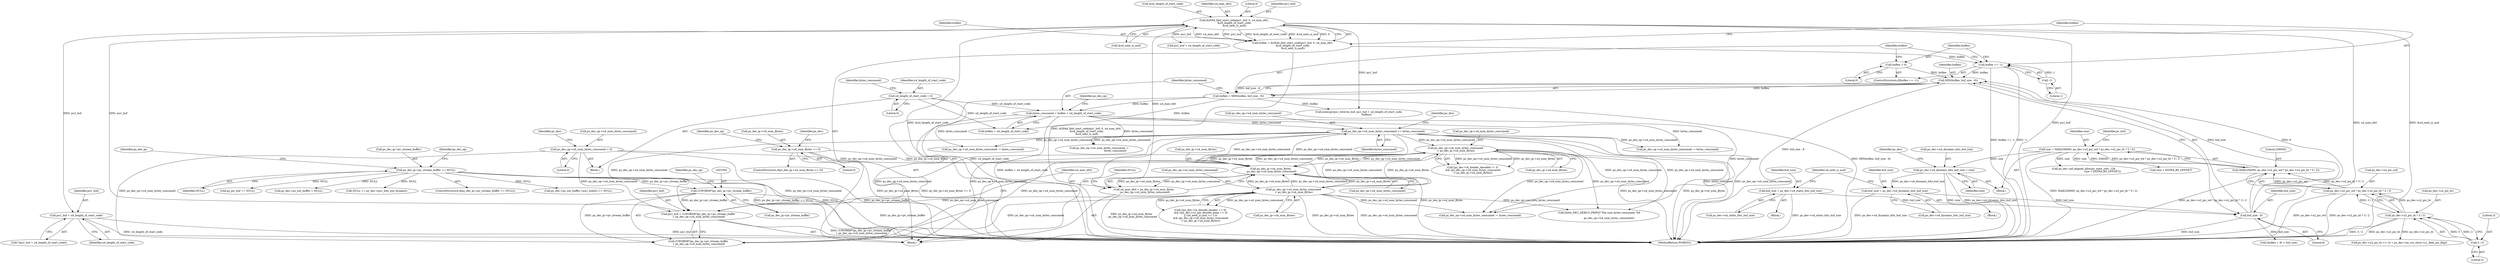 digraph "0_Android_e86d3cfd2bc28dac421092106751e5638d54a848@pointer" {
"1001157" [label="(Call,pu1_buf + u4_length_of_start_code)"];
"1001111" [label="(Call,ih264d_find_start_code(pu1_buf, 0, u4_max_ofst,\n &u4_length_of_start_code,\n &u4_next_is_aud))"];
"1001000" [label="(Call,pu1_buf = (UWORD8*)ps_dec_ip->pv_stream_buffer\n + ps_dec_op->u4_num_bytes_consumed)"];
"1001003" [label="(Call,(UWORD8*)ps_dec_ip->pv_stream_buffer)"];
"1000266" [label="(Call,ps_dec_ip->pv_stream_buffer == NULL)"];
"1001463" [label="(Call,ps_dec_op->u4_num_bytes_consumed\n < ps_dec_ip->u4_num_Bytes)"];
"1001139" [label="(Call,ps_dec_op->u4_num_bytes_consumed += bytes_consumed)"];
"1001134" [label="(Call,bytes_consumed = buflen + u4_length_of_start_code)"];
"1001127" [label="(Call,buflen = MIN(buflen, buf_size - 8))"];
"1001129" [label="(Call,MIN(buflen, buf_size - 8))"];
"1001120" [label="(Call,buflen == -1)"];
"1001109" [label="(Call,buflen = ih264d_find_start_code(pu1_buf, 0, u4_max_ofst,\n &u4_length_of_start_code,\n &u4_next_is_aud))"];
"1001122" [label="(Call,-1)"];
"1001124" [label="(Call,buflen = 0)"];
"1001131" [label="(Call,buf_size - 8)"];
"1001089" [label="(Call,buf_size = ps_dec->u4_dynamic_bits_buf_size)"];
"1001074" [label="(Call,ps_dec->u4_dynamic_bits_buf_size = size)"];
"1001041" [label="(Call,size = MAX(256000, ps_dec->u2_pic_wd * ps_dec->u2_pic_ht * 3 / 2))"];
"1001043" [label="(Call,MAX(256000, ps_dec->u2_pic_wd * ps_dec->u2_pic_ht * 3 / 2))"];
"1001045" [label="(Call,ps_dec->u2_pic_wd * ps_dec->u2_pic_ht * 3 / 2)"];
"1001049" [label="(Call,ps_dec->u2_pic_ht * 3 / 2)"];
"1001053" [label="(Call,3 / 2)"];
"1001101" [label="(Call,buf_size = ps_dec->u4_static_bits_buf_size)"];
"1000177" [label="(Call,u4_length_of_start_code = 0)"];
"1001013" [label="(Call,ps_dec_ip->u4_num_Bytes\n - ps_dec_op->u4_num_bytes_consumed)"];
"1001488" [label="(Call,ps_dec_op->u4_num_bytes_consumed\n < ps_dec_ip->u4_num_Bytes)"];
"1000287" [label="(Call,ps_dec_ip->u4_num_Bytes <= 0)"];
"1000312" [label="(Call,ps_dec_op->u4_num_bytes_consumed = 0)"];
"1001011" [label="(Call,u4_max_ofst = ps_dec_ip->u4_num_Bytes\n - ps_dec_op->u4_num_bytes_consumed)"];
"1000309" [label="(Identifier,ps_dec)"];
"1001467" [label="(Call,ps_dec_ip->u4_num_Bytes)"];
"1001532" [label="(Call,ps_dec->u2_pic_ht >> (4 + ps_dec->ps_cur_slice->u1_field_pic_flag))"];
"1001057" [label="(Identifier,pv_buf)"];
"1001238" [label="(Call,(buflen + 8) < buf_size)"];
"1001121" [label="(Identifier,buflen)"];
"1002265" [label="(Call,H264_DEC_DEBUG_PRINT(\"The num bytes consumed: %d\n\",\n                         ps_dec_op->u4_num_bytes_consumed))"];
"1001055" [label="(Literal,2)"];
"1001157" [label="(Call,pu1_buf + u4_length_of_start_code)"];
"1000265" [label="(ControlStructure,if(ps_dec_ip->pv_stream_buffer == NULL))"];
"1000287" [label="(Call,ps_dec_ip->u4_num_Bytes <= 0)"];
"1001053" [label="(Call,3 / 2)"];
"1001075" [label="(Call,ps_dec->u4_dynamic_bits_buf_size)"];
"1000295" [label="(Identifier,ps_dec_op)"];
"1001135" [label="(Identifier,bytes_consumed)"];
"1001103" [label="(Call,ps_dec->u4_static_bits_buf_size)"];
"1001463" [label="(Call,ps_dec_op->u4_num_bytes_consumed\n < ps_dec_ip->u4_num_Bytes)"];
"1000420" [label="(Call,ps_dec->ps_out_buffer->pu1_bufs[i] == NULL)"];
"1001074" [label="(Call,ps_dec->u4_dynamic_bits_buf_size = size)"];
"1001017" [label="(Call,ps_dec_op->u4_num_bytes_consumed)"];
"1001136" [label="(Call,buflen + u4_length_of_start_code)"];
"1001158" [label="(Identifier,pu1_buf)"];
"1001117" [label="(Call,&u4_next_is_aud)"];
"1001115" [label="(Call,&u4_length_of_start_code)"];
"1000179" [label="(Literal,0)"];
"1001003" [label="(Call,(UWORD8*)ps_dec_ip->pv_stream_buffer)"];
"1001049" [label="(Call,ps_dec->u2_pic_ht * 3 / 2)"];
"1001122" [label="(Call,-1)"];
"1001014" [label="(Call,ps_dec_ip->u4_num_Bytes)"];
"1001091" [label="(Call,ps_dec->u4_dynamic_bits_buf_size)"];
"1001089" [label="(Call,buf_size = ps_dec->u4_dynamic_bits_buf_size)"];
"1001078" [label="(Identifier,size)"];
"1000286" [label="(ControlStructure,if(ps_dec_ip->u4_num_Bytes <= 0))"];
"1001143" [label="(Identifier,bytes_consumed)"];
"1001231" [label="(Call,memcpy(pu1_bitstrm_buf, pu1_buf + u4_length_of_start_code,\n                   buflen))"];
"1001110" [label="(Identifier,buflen)"];
"1001114" [label="(Identifier,u4_max_ofst)"];
"1001041" [label="(Call,size = MAX(256000, ps_dec->u2_pic_wd * ps_dec->u2_pic_ht * 3 / 2))"];
"1001156" [label="(Call,*(pu1_buf + u4_length_of_start_code))"];
"1001132" [label="(Identifier,buf_size)"];
"1001042" [label="(Identifier,size)"];
"1001090" [label="(Identifier,buf_size)"];
"1001043" [label="(Call,MAX(256000, ps_dec->u2_pic_wd * ps_dec->u2_pic_ht * 3 / 2))"];
"1000312" [label="(Call,ps_dec_op->u4_num_bytes_consumed = 0)"];
"1001123" [label="(Literal,1)"];
"1001081" [label="(Identifier,ps_dec)"];
"1001124" [label="(Call,buflen = 0)"];
"1001002" [label="(Call,(UWORD8*)ps_dec_ip->pv_stream_buffer\n + ps_dec_op->u4_num_bytes_consumed)"];
"1001128" [label="(Identifier,buflen)"];
"1000157" [label="(Block,)"];
"1001023" [label="(Identifier,NULL)"];
"1000291" [label="(Literal,0)"];
"1001054" [label="(Literal,3)"];
"1001150" [label="(Identifier,ps_dec)"];
"1000316" [label="(Literal,0)"];
"1001000" [label="(Call,pu1_buf = (UWORD8*)ps_dec_ip->pv_stream_buffer\n + ps_dec_op->u4_num_bytes_consumed)"];
"1001408" [label="(Call,ps_dec_op->u4_num_bytes_consumed -= bytes_consumed)"];
"1000182" [label="(Identifier,bytes_consumed)"];
"1001113" [label="(Literal,0)"];
"1001126" [label="(Literal,0)"];
"1000270" [label="(Identifier,NULL)"];
"1000998" [label="(Block,)"];
"1001472" [label="(Call,((ps_dec->i4_decode_header == 0)\n && ((ps_dec->u1_pic_decode_done == 0)\n || (u4_next_is_aud == 1)))\n && (ps_dec_op->u4_num_bytes_consumed\n < ps_dec_ip->u4_num_Bytes))"];
"1001134" [label="(Call,bytes_consumed = buflen + u4_length_of_start_code)"];
"1001385" [label="(Call,ps_dec_op->u4_num_bytes_consumed -= bytes_consumed)"];
"1001083" [label="(Block,)"];
"1001489" [label="(Call,ps_dec_op->u4_num_bytes_consumed)"];
"1000319" [label="(Identifier,ps_dec)"];
"1001488" [label="(Call,ps_dec_op->u4_num_bytes_consumed\n < ps_dec_ip->u4_num_Bytes)"];
"1001050" [label="(Call,ps_dec->u2_pic_ht)"];
"1001001" [label="(Identifier,pu1_buf)"];
"1000177" [label="(Call,u4_length_of_start_code = 0)"];
"1000622" [label="(Call,ps_pic_buf == NULL)"];
"1001111" [label="(Call,ih264d_find_start_code(pu1_buf, 0, u4_max_ofst,\n &u4_length_of_start_code,\n &u4_next_is_aud))"];
"1001012" [label="(Identifier,u4_max_ofst)"];
"1001045" [label="(Call,ps_dec->u2_pic_wd * ps_dec->u2_pic_ht * 3 / 2)"];
"1001095" [label="(Block,)"];
"1001107" [label="(Identifier,u4_next_is_aud)"];
"1001140" [label="(Call,ps_dec_op->u4_num_bytes_consumed)"];
"1000267" [label="(Call,ps_dec_ip->pv_stream_buffer)"];
"1000274" [label="(Identifier,ps_dec_op)"];
"1001464" [label="(Call,ps_dec_op->u4_num_bytes_consumed)"];
"1001032" [label="(Block,)"];
"1001133" [label="(Literal,8)"];
"1001011" [label="(Call,u4_max_ofst = ps_dec_ip->u4_num_Bytes\n - ps_dec_op->u4_num_bytes_consumed)"];
"1000313" [label="(Call,ps_dec_op->u4_num_bytes_consumed)"];
"1001233" [label="(Call,pu1_buf + u4_length_of_start_code)"];
"1001131" [label="(Call,buf_size - 8)"];
"1001119" [label="(ControlStructure,if(buflen == -1))"];
"1000266" [label="(Call,ps_dec_ip->pv_stream_buffer == NULL)"];
"1001141" [label="(Identifier,ps_dec_op)"];
"1001125" [label="(Identifier,buflen)"];
"1001013" [label="(Call,ps_dec_ip->u4_num_Bytes\n - ps_dec_op->u4_num_bytes_consumed)"];
"1001061" [label="(Call,size + EXTRA_BS_OFFSET)"];
"1001009" [label="(Identifier,ps_dec_op)"];
"1000317" [label="(Call,ps_dec->ps_out_buffer = NULL)"];
"1002272" [label="(MethodReturn,WORD32)"];
"1001109" [label="(Call,buflen = ih264d_find_start_code(pu1_buf, 0, u4_max_ofst,\n &u4_length_of_start_code,\n &u4_next_is_aud))"];
"1001655" [label="(Call,ps_dec_op->u4_num_bytes_consumed -= bytes_consumed)"];
"1001127" [label="(Call,buflen = MIN(buflen, buf_size - 8))"];
"1001102" [label="(Identifier,buf_size)"];
"1001457" [label="(Call,(ps_dec->i4_header_decoded != 3)\n && (ps_dec_op->u4_num_bytes_consumed\n < ps_dec_ip->u4_num_Bytes))"];
"1001182" [label="(Call,ps_dec_op->u4_num_bytes_consumed -=\n                                        bytes_consumed)"];
"1000288" [label="(Call,ps_dec_ip->u4_num_Bytes)"];
"1001159" [label="(Identifier,u4_length_of_start_code)"];
"1001120" [label="(Call,buflen == -1)"];
"1001101" [label="(Call,buf_size = ps_dec->u4_static_bits_buf_size)"];
"1001044" [label="(Literal,256000)"];
"1000289" [label="(Identifier,ps_dec_ip)"];
"1000178" [label="(Identifier,u4_length_of_start_code)"];
"1001129" [label="(Call,MIN(buflen, buf_size - 8))"];
"1001130" [label="(Identifier,buflen)"];
"1001058" [label="(Call,ps_dec->pf_aligned_alloc(pv_mem_ctxt, 128,\n                                              size + EXTRA_BS_OFFSET))"];
"1001046" [label="(Call,ps_dec->u2_pic_wd)"];
"1001005" [label="(Call,ps_dec_ip->pv_stream_buffer)"];
"1001022" [label="(Call,NULL == ps_dec->pu1_bits_buf_dynamic)"];
"1001492" [label="(Call,ps_dec_ip->u4_num_Bytes)"];
"1001139" [label="(Call,ps_dec_op->u4_num_bytes_consumed += bytes_consumed)"];
"1001112" [label="(Identifier,pu1_buf)"];
"1001157" -> "1001156"  [label="AST: "];
"1001157" -> "1001159"  [label="CFG: "];
"1001158" -> "1001157"  [label="AST: "];
"1001159" -> "1001157"  [label="AST: "];
"1001156" -> "1001157"  [label="CFG: "];
"1001157" -> "1002272"  [label="DDG: u4_length_of_start_code"];
"1001157" -> "1002272"  [label="DDG: pu1_buf"];
"1001111" -> "1001157"  [label="DDG: pu1_buf"];
"1001111" -> "1001109"  [label="AST: "];
"1001111" -> "1001117"  [label="CFG: "];
"1001112" -> "1001111"  [label="AST: "];
"1001113" -> "1001111"  [label="AST: "];
"1001114" -> "1001111"  [label="AST: "];
"1001115" -> "1001111"  [label="AST: "];
"1001117" -> "1001111"  [label="AST: "];
"1001109" -> "1001111"  [label="CFG: "];
"1001111" -> "1002272"  [label="DDG: u4_max_ofst"];
"1001111" -> "1002272"  [label="DDG: &u4_length_of_start_code"];
"1001111" -> "1002272"  [label="DDG: &u4_next_is_aud"];
"1001111" -> "1002272"  [label="DDG: pu1_buf"];
"1001111" -> "1001109"  [label="DDG: u4_max_ofst"];
"1001111" -> "1001109"  [label="DDG: pu1_buf"];
"1001111" -> "1001109"  [label="DDG: &u4_length_of_start_code"];
"1001111" -> "1001109"  [label="DDG: &u4_next_is_aud"];
"1001111" -> "1001109"  [label="DDG: 0"];
"1001000" -> "1001111"  [label="DDG: pu1_buf"];
"1001011" -> "1001111"  [label="DDG: u4_max_ofst"];
"1001111" -> "1001231"  [label="DDG: pu1_buf"];
"1001111" -> "1001233"  [label="DDG: pu1_buf"];
"1001000" -> "1000998"  [label="AST: "];
"1001000" -> "1001002"  [label="CFG: "];
"1001001" -> "1001000"  [label="AST: "];
"1001002" -> "1001000"  [label="AST: "];
"1001012" -> "1001000"  [label="CFG: "];
"1001000" -> "1002272"  [label="DDG: (UWORD8*)ps_dec_ip->pv_stream_buffer\n + ps_dec_op->u4_num_bytes_consumed"];
"1001003" -> "1001000"  [label="DDG: ps_dec_ip->pv_stream_buffer"];
"1001463" -> "1001000"  [label="DDG: ps_dec_op->u4_num_bytes_consumed"];
"1001139" -> "1001000"  [label="DDG: ps_dec_op->u4_num_bytes_consumed"];
"1000312" -> "1001000"  [label="DDG: ps_dec_op->u4_num_bytes_consumed"];
"1001488" -> "1001000"  [label="DDG: ps_dec_op->u4_num_bytes_consumed"];
"1001003" -> "1001002"  [label="AST: "];
"1001003" -> "1001005"  [label="CFG: "];
"1001004" -> "1001003"  [label="AST: "];
"1001005" -> "1001003"  [label="AST: "];
"1001009" -> "1001003"  [label="CFG: "];
"1001003" -> "1002272"  [label="DDG: ps_dec_ip->pv_stream_buffer"];
"1001003" -> "1001002"  [label="DDG: ps_dec_ip->pv_stream_buffer"];
"1000266" -> "1001003"  [label="DDG: ps_dec_ip->pv_stream_buffer"];
"1000266" -> "1000265"  [label="AST: "];
"1000266" -> "1000270"  [label="CFG: "];
"1000267" -> "1000266"  [label="AST: "];
"1000270" -> "1000266"  [label="AST: "];
"1000274" -> "1000266"  [label="CFG: "];
"1000289" -> "1000266"  [label="CFG: "];
"1000266" -> "1002272"  [label="DDG: ps_dec_ip->pv_stream_buffer"];
"1000266" -> "1002272"  [label="DDG: ps_dec_ip->pv_stream_buffer == NULL"];
"1000266" -> "1002272"  [label="DDG: NULL"];
"1000266" -> "1000317"  [label="DDG: NULL"];
"1000266" -> "1000420"  [label="DDG: NULL"];
"1000266" -> "1000622"  [label="DDG: NULL"];
"1000266" -> "1001022"  [label="DDG: NULL"];
"1001463" -> "1001457"  [label="AST: "];
"1001463" -> "1001467"  [label="CFG: "];
"1001464" -> "1001463"  [label="AST: "];
"1001467" -> "1001463"  [label="AST: "];
"1001457" -> "1001463"  [label="CFG: "];
"1001463" -> "1002272"  [label="DDG: ps_dec_op->u4_num_bytes_consumed"];
"1001463" -> "1002272"  [label="DDG: ps_dec_ip->u4_num_Bytes"];
"1001463" -> "1001002"  [label="DDG: ps_dec_op->u4_num_bytes_consumed"];
"1001463" -> "1001013"  [label="DDG: ps_dec_ip->u4_num_Bytes"];
"1001463" -> "1001013"  [label="DDG: ps_dec_op->u4_num_bytes_consumed"];
"1001463" -> "1001457"  [label="DDG: ps_dec_op->u4_num_bytes_consumed"];
"1001463" -> "1001457"  [label="DDG: ps_dec_ip->u4_num_Bytes"];
"1001139" -> "1001463"  [label="DDG: ps_dec_op->u4_num_bytes_consumed"];
"1001013" -> "1001463"  [label="DDG: ps_dec_ip->u4_num_Bytes"];
"1001463" -> "1001488"  [label="DDG: ps_dec_op->u4_num_bytes_consumed"];
"1001463" -> "1001488"  [label="DDG: ps_dec_ip->u4_num_Bytes"];
"1001463" -> "1001655"  [label="DDG: ps_dec_op->u4_num_bytes_consumed"];
"1001463" -> "1002265"  [label="DDG: ps_dec_op->u4_num_bytes_consumed"];
"1001139" -> "1000998"  [label="AST: "];
"1001139" -> "1001143"  [label="CFG: "];
"1001140" -> "1001139"  [label="AST: "];
"1001143" -> "1001139"  [label="AST: "];
"1001150" -> "1001139"  [label="CFG: "];
"1001139" -> "1002272"  [label="DDG: ps_dec_op->u4_num_bytes_consumed"];
"1001139" -> "1002272"  [label="DDG: bytes_consumed"];
"1001139" -> "1001002"  [label="DDG: ps_dec_op->u4_num_bytes_consumed"];
"1001139" -> "1001013"  [label="DDG: ps_dec_op->u4_num_bytes_consumed"];
"1001134" -> "1001139"  [label="DDG: bytes_consumed"];
"1001013" -> "1001139"  [label="DDG: ps_dec_op->u4_num_bytes_consumed"];
"1001139" -> "1001182"  [label="DDG: ps_dec_op->u4_num_bytes_consumed"];
"1001139" -> "1001385"  [label="DDG: ps_dec_op->u4_num_bytes_consumed"];
"1001139" -> "1001408"  [label="DDG: ps_dec_op->u4_num_bytes_consumed"];
"1001139" -> "1001488"  [label="DDG: ps_dec_op->u4_num_bytes_consumed"];
"1001139" -> "1001655"  [label="DDG: ps_dec_op->u4_num_bytes_consumed"];
"1001139" -> "1002265"  [label="DDG: ps_dec_op->u4_num_bytes_consumed"];
"1001134" -> "1000998"  [label="AST: "];
"1001134" -> "1001136"  [label="CFG: "];
"1001135" -> "1001134"  [label="AST: "];
"1001136" -> "1001134"  [label="AST: "];
"1001141" -> "1001134"  [label="CFG: "];
"1001134" -> "1002272"  [label="DDG: buflen + u4_length_of_start_code"];
"1001127" -> "1001134"  [label="DDG: buflen"];
"1000177" -> "1001134"  [label="DDG: u4_length_of_start_code"];
"1001134" -> "1001182"  [label="DDG: bytes_consumed"];
"1001134" -> "1001385"  [label="DDG: bytes_consumed"];
"1001134" -> "1001408"  [label="DDG: bytes_consumed"];
"1001134" -> "1001655"  [label="DDG: bytes_consumed"];
"1001127" -> "1000998"  [label="AST: "];
"1001127" -> "1001129"  [label="CFG: "];
"1001128" -> "1001127"  [label="AST: "];
"1001129" -> "1001127"  [label="AST: "];
"1001135" -> "1001127"  [label="CFG: "];
"1001127" -> "1002272"  [label="DDG: MIN(buflen, buf_size - 8)"];
"1001129" -> "1001127"  [label="DDG: buflen"];
"1001129" -> "1001127"  [label="DDG: buf_size - 8"];
"1001127" -> "1001136"  [label="DDG: buflen"];
"1001127" -> "1001231"  [label="DDG: buflen"];
"1001129" -> "1001131"  [label="CFG: "];
"1001130" -> "1001129"  [label="AST: "];
"1001131" -> "1001129"  [label="AST: "];
"1001129" -> "1002272"  [label="DDG: buf_size - 8"];
"1001120" -> "1001129"  [label="DDG: buflen"];
"1001124" -> "1001129"  [label="DDG: buflen"];
"1001131" -> "1001129"  [label="DDG: buf_size"];
"1001131" -> "1001129"  [label="DDG: 8"];
"1001120" -> "1001119"  [label="AST: "];
"1001120" -> "1001122"  [label="CFG: "];
"1001121" -> "1001120"  [label="AST: "];
"1001122" -> "1001120"  [label="AST: "];
"1001125" -> "1001120"  [label="CFG: "];
"1001128" -> "1001120"  [label="CFG: "];
"1001120" -> "1002272"  [label="DDG: -1"];
"1001120" -> "1002272"  [label="DDG: buflen == -1"];
"1001109" -> "1001120"  [label="DDG: buflen"];
"1001122" -> "1001120"  [label="DDG: 1"];
"1001109" -> "1000998"  [label="AST: "];
"1001110" -> "1001109"  [label="AST: "];
"1001121" -> "1001109"  [label="CFG: "];
"1001109" -> "1002272"  [label="DDG: ih264d_find_start_code(pu1_buf, 0, u4_max_ofst,\n &u4_length_of_start_code,\n &u4_next_is_aud)"];
"1001122" -> "1001123"  [label="CFG: "];
"1001123" -> "1001122"  [label="AST: "];
"1001124" -> "1001119"  [label="AST: "];
"1001124" -> "1001126"  [label="CFG: "];
"1001125" -> "1001124"  [label="AST: "];
"1001126" -> "1001124"  [label="AST: "];
"1001128" -> "1001124"  [label="CFG: "];
"1001131" -> "1001133"  [label="CFG: "];
"1001132" -> "1001131"  [label="AST: "];
"1001133" -> "1001131"  [label="AST: "];
"1001131" -> "1002272"  [label="DDG: buf_size"];
"1001089" -> "1001131"  [label="DDG: buf_size"];
"1001101" -> "1001131"  [label="DDG: buf_size"];
"1001131" -> "1001238"  [label="DDG: buf_size"];
"1001089" -> "1001083"  [label="AST: "];
"1001089" -> "1001091"  [label="CFG: "];
"1001090" -> "1001089"  [label="AST: "];
"1001091" -> "1001089"  [label="AST: "];
"1001107" -> "1001089"  [label="CFG: "];
"1001089" -> "1002272"  [label="DDG: ps_dec->u4_dynamic_bits_buf_size"];
"1001074" -> "1001089"  [label="DDG: ps_dec->u4_dynamic_bits_buf_size"];
"1001074" -> "1001032"  [label="AST: "];
"1001074" -> "1001078"  [label="CFG: "];
"1001075" -> "1001074"  [label="AST: "];
"1001078" -> "1001074"  [label="AST: "];
"1001081" -> "1001074"  [label="CFG: "];
"1001074" -> "1002272"  [label="DDG: ps_dec->u4_dynamic_bits_buf_size"];
"1001074" -> "1002272"  [label="DDG: size"];
"1001041" -> "1001074"  [label="DDG: size"];
"1001041" -> "1001032"  [label="AST: "];
"1001041" -> "1001043"  [label="CFG: "];
"1001042" -> "1001041"  [label="AST: "];
"1001043" -> "1001041"  [label="AST: "];
"1001057" -> "1001041"  [label="CFG: "];
"1001041" -> "1002272"  [label="DDG: MAX(256000, ps_dec->u2_pic_wd * ps_dec->u2_pic_ht * 3 / 2)"];
"1001043" -> "1001041"  [label="DDG: 256000"];
"1001043" -> "1001041"  [label="DDG: ps_dec->u2_pic_wd * ps_dec->u2_pic_ht * 3 / 2"];
"1001041" -> "1001058"  [label="DDG: size"];
"1001041" -> "1001061"  [label="DDG: size"];
"1001043" -> "1001045"  [label="CFG: "];
"1001044" -> "1001043"  [label="AST: "];
"1001045" -> "1001043"  [label="AST: "];
"1001043" -> "1002272"  [label="DDG: ps_dec->u2_pic_wd * ps_dec->u2_pic_ht * 3 / 2"];
"1001045" -> "1001043"  [label="DDG: ps_dec->u2_pic_wd"];
"1001045" -> "1001043"  [label="DDG: ps_dec->u2_pic_ht * 3 / 2"];
"1001045" -> "1001049"  [label="CFG: "];
"1001046" -> "1001045"  [label="AST: "];
"1001049" -> "1001045"  [label="AST: "];
"1001045" -> "1002272"  [label="DDG: ps_dec->u2_pic_ht * 3 / 2"];
"1001045" -> "1002272"  [label="DDG: ps_dec->u2_pic_wd"];
"1001049" -> "1001045"  [label="DDG: ps_dec->u2_pic_ht"];
"1001049" -> "1001045"  [label="DDG: 3 / 2"];
"1001049" -> "1001053"  [label="CFG: "];
"1001050" -> "1001049"  [label="AST: "];
"1001053" -> "1001049"  [label="AST: "];
"1001049" -> "1002272"  [label="DDG: ps_dec->u2_pic_ht"];
"1001049" -> "1002272"  [label="DDG: 3 / 2"];
"1001053" -> "1001049"  [label="DDG: 3"];
"1001053" -> "1001049"  [label="DDG: 2"];
"1001049" -> "1001532"  [label="DDG: ps_dec->u2_pic_ht"];
"1001053" -> "1001055"  [label="CFG: "];
"1001054" -> "1001053"  [label="AST: "];
"1001055" -> "1001053"  [label="AST: "];
"1001101" -> "1001095"  [label="AST: "];
"1001101" -> "1001103"  [label="CFG: "];
"1001102" -> "1001101"  [label="AST: "];
"1001103" -> "1001101"  [label="AST: "];
"1001107" -> "1001101"  [label="CFG: "];
"1001101" -> "1002272"  [label="DDG: ps_dec->u4_static_bits_buf_size"];
"1000177" -> "1000157"  [label="AST: "];
"1000177" -> "1000179"  [label="CFG: "];
"1000178" -> "1000177"  [label="AST: "];
"1000179" -> "1000177"  [label="AST: "];
"1000182" -> "1000177"  [label="CFG: "];
"1000177" -> "1002272"  [label="DDG: u4_length_of_start_code"];
"1000177" -> "1001136"  [label="DDG: u4_length_of_start_code"];
"1001013" -> "1001011"  [label="AST: "];
"1001013" -> "1001017"  [label="CFG: "];
"1001014" -> "1001013"  [label="AST: "];
"1001017" -> "1001013"  [label="AST: "];
"1001011" -> "1001013"  [label="CFG: "];
"1001013" -> "1002272"  [label="DDG: ps_dec_ip->u4_num_Bytes"];
"1001013" -> "1001011"  [label="DDG: ps_dec_ip->u4_num_Bytes"];
"1001013" -> "1001011"  [label="DDG: ps_dec_op->u4_num_bytes_consumed"];
"1001488" -> "1001013"  [label="DDG: ps_dec_ip->u4_num_Bytes"];
"1001488" -> "1001013"  [label="DDG: ps_dec_op->u4_num_bytes_consumed"];
"1000287" -> "1001013"  [label="DDG: ps_dec_ip->u4_num_Bytes"];
"1000312" -> "1001013"  [label="DDG: ps_dec_op->u4_num_bytes_consumed"];
"1001013" -> "1001488"  [label="DDG: ps_dec_ip->u4_num_Bytes"];
"1001488" -> "1001472"  [label="AST: "];
"1001488" -> "1001492"  [label="CFG: "];
"1001489" -> "1001488"  [label="AST: "];
"1001492" -> "1001488"  [label="AST: "];
"1001472" -> "1001488"  [label="CFG: "];
"1001488" -> "1002272"  [label="DDG: ps_dec_ip->u4_num_Bytes"];
"1001488" -> "1002272"  [label="DDG: ps_dec_op->u4_num_bytes_consumed"];
"1001488" -> "1001002"  [label="DDG: ps_dec_op->u4_num_bytes_consumed"];
"1001488" -> "1001472"  [label="DDG: ps_dec_op->u4_num_bytes_consumed"];
"1001488" -> "1001472"  [label="DDG: ps_dec_ip->u4_num_Bytes"];
"1001488" -> "1001655"  [label="DDG: ps_dec_op->u4_num_bytes_consumed"];
"1001488" -> "1002265"  [label="DDG: ps_dec_op->u4_num_bytes_consumed"];
"1000287" -> "1000286"  [label="AST: "];
"1000287" -> "1000291"  [label="CFG: "];
"1000288" -> "1000287"  [label="AST: "];
"1000291" -> "1000287"  [label="AST: "];
"1000295" -> "1000287"  [label="CFG: "];
"1000309" -> "1000287"  [label="CFG: "];
"1000287" -> "1002272"  [label="DDG: ps_dec_ip->u4_num_Bytes <= 0"];
"1000287" -> "1002272"  [label="DDG: ps_dec_ip->u4_num_Bytes"];
"1000312" -> "1000157"  [label="AST: "];
"1000312" -> "1000316"  [label="CFG: "];
"1000313" -> "1000312"  [label="AST: "];
"1000316" -> "1000312"  [label="AST: "];
"1000319" -> "1000312"  [label="CFG: "];
"1000312" -> "1002272"  [label="DDG: ps_dec_op->u4_num_bytes_consumed"];
"1000312" -> "1001002"  [label="DDG: ps_dec_op->u4_num_bytes_consumed"];
"1001011" -> "1000998"  [label="AST: "];
"1001012" -> "1001011"  [label="AST: "];
"1001023" -> "1001011"  [label="CFG: "];
"1001011" -> "1002272"  [label="DDG: ps_dec_ip->u4_num_Bytes\n - ps_dec_op->u4_num_bytes_consumed"];
}
